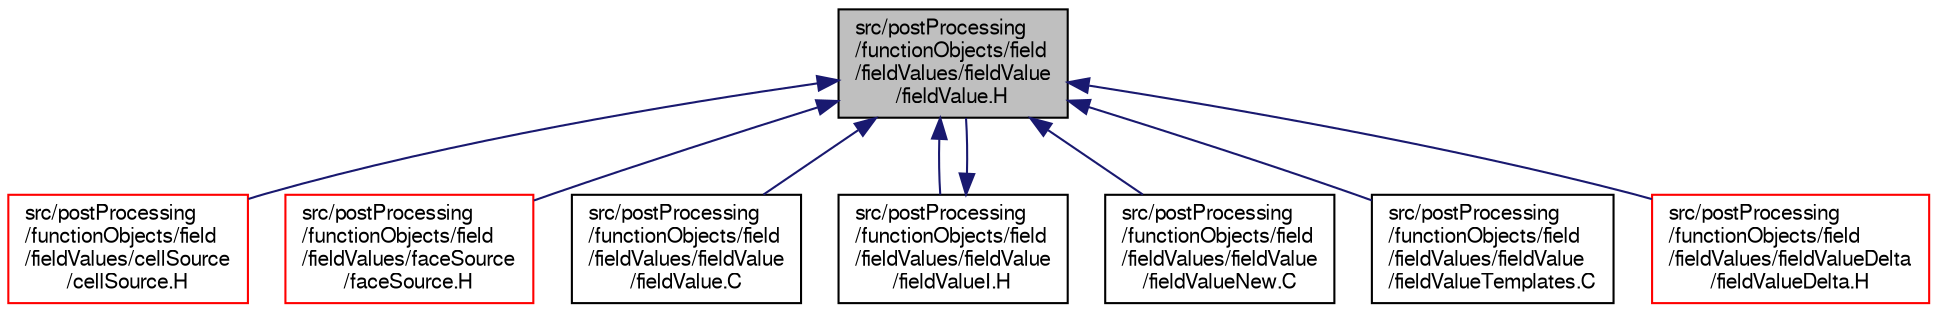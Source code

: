 digraph "src/postProcessing/functionObjects/field/fieldValues/fieldValue/fieldValue.H"
{
  bgcolor="transparent";
  edge [fontname="FreeSans",fontsize="10",labelfontname="FreeSans",labelfontsize="10"];
  node [fontname="FreeSans",fontsize="10",shape=record];
  Node274 [label="src/postProcessing\l/functionObjects/field\l/fieldValues/fieldValue\l/fieldValue.H",height=0.2,width=0.4,color="black", fillcolor="grey75", style="filled", fontcolor="black"];
  Node274 -> Node275 [dir="back",color="midnightblue",fontsize="10",style="solid",fontname="FreeSans"];
  Node275 [label="src/postProcessing\l/functionObjects/field\l/fieldValues/cellSource\l/cellSource.H",height=0.2,width=0.4,color="red",URL="$a13271.html"];
  Node274 -> Node282 [dir="back",color="midnightblue",fontsize="10",style="solid",fontname="FreeSans"];
  Node282 [label="src/postProcessing\l/functionObjects/field\l/fieldValues/faceSource\l/faceSource.H",height=0.2,width=0.4,color="red",URL="$a13292.html"];
  Node274 -> Node289 [dir="back",color="midnightblue",fontsize="10",style="solid",fontname="FreeSans"];
  Node289 [label="src/postProcessing\l/functionObjects/field\l/fieldValues/fieldValue\l/fieldValue.C",height=0.2,width=0.4,color="black",URL="$a13310.html"];
  Node274 -> Node290 [dir="back",color="midnightblue",fontsize="10",style="solid",fontname="FreeSans"];
  Node290 [label="src/postProcessing\l/functionObjects/field\l/fieldValues/fieldValue\l/fieldValueI.H",height=0.2,width=0.4,color="black",URL="$a13316.html"];
  Node290 -> Node274 [dir="back",color="midnightblue",fontsize="10",style="solid",fontname="FreeSans"];
  Node274 -> Node291 [dir="back",color="midnightblue",fontsize="10",style="solid",fontname="FreeSans"];
  Node291 [label="src/postProcessing\l/functionObjects/field\l/fieldValues/fieldValue\l/fieldValueNew.C",height=0.2,width=0.4,color="black",URL="$a13319.html"];
  Node274 -> Node292 [dir="back",color="midnightblue",fontsize="10",style="solid",fontname="FreeSans"];
  Node292 [label="src/postProcessing\l/functionObjects/field\l/fieldValues/fieldValue\l/fieldValueTemplates.C",height=0.2,width=0.4,color="black",URL="$a13322.html"];
  Node274 -> Node293 [dir="back",color="midnightblue",fontsize="10",style="solid",fontname="FreeSans"];
  Node293 [label="src/postProcessing\l/functionObjects/field\l/fieldValues/fieldValueDelta\l/fieldValueDelta.H",height=0.2,width=0.4,color="red",URL="$a13328.html"];
}
